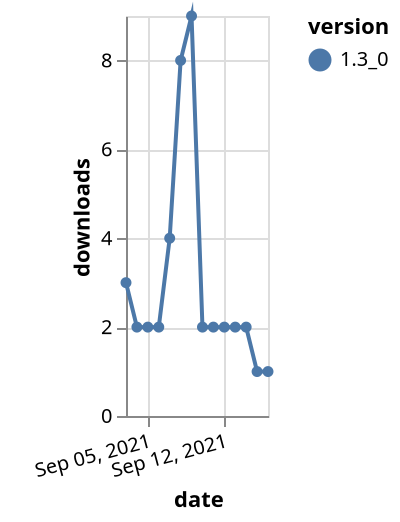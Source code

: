 {"$schema": "https://vega.github.io/schema/vega-lite/v5.json", "description": "A simple bar chart with embedded data.", "data": {"values": [{"date": "2021-09-03", "total": 2444, "delta": 3, "version": "1.3_0"}, {"date": "2021-09-04", "total": 2446, "delta": 2, "version": "1.3_0"}, {"date": "2021-09-05", "total": 2448, "delta": 2, "version": "1.3_0"}, {"date": "2021-09-06", "total": 2450, "delta": 2, "version": "1.3_0"}, {"date": "2021-09-07", "total": 2454, "delta": 4, "version": "1.3_0"}, {"date": "2021-09-08", "total": 2462, "delta": 8, "version": "1.3_0"}, {"date": "2021-09-09", "total": 2471, "delta": 9, "version": "1.3_0"}, {"date": "2021-09-10", "total": 2473, "delta": 2, "version": "1.3_0"}, {"date": "2021-09-11", "total": 2475, "delta": 2, "version": "1.3_0"}, {"date": "2021-09-12", "total": 2477, "delta": 2, "version": "1.3_0"}, {"date": "2021-09-13", "total": 2479, "delta": 2, "version": "1.3_0"}, {"date": "2021-09-14", "total": 2481, "delta": 2, "version": "1.3_0"}, {"date": "2021-09-15", "total": 2482, "delta": 1, "version": "1.3_0"}, {"date": "2021-09-16", "total": 2483, "delta": 1, "version": "1.3_0"}]}, "width": "container", "mark": {"type": "line", "point": {"filled": true}}, "encoding": {"x": {"field": "date", "type": "temporal", "timeUnit": "yearmonthdate", "title": "date", "axis": {"labelAngle": -15}}, "y": {"field": "delta", "type": "quantitative", "title": "downloads"}, "color": {"field": "version", "type": "nominal"}, "tooltip": {"field": "delta"}}}